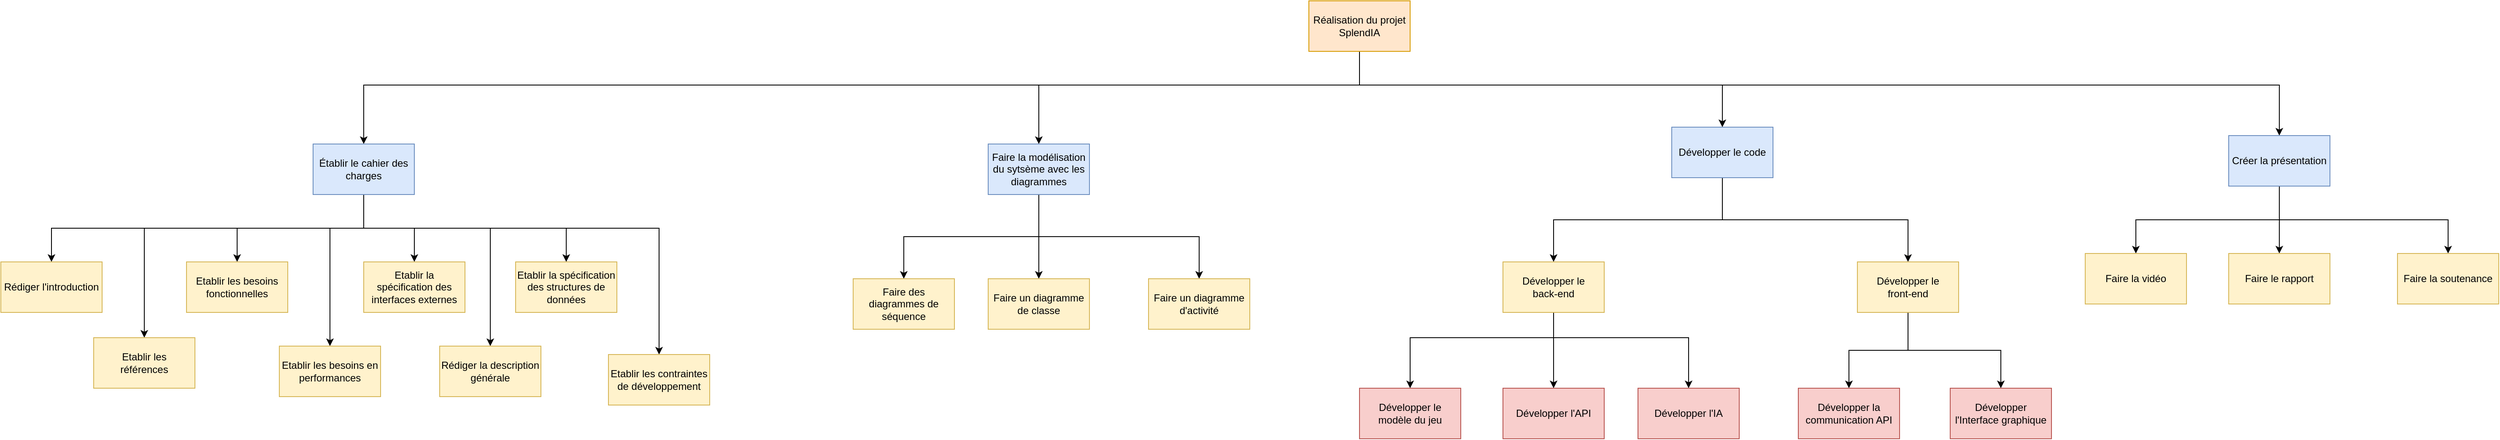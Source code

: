 <mxfile version="21.2.9" type="google">
  <diagram name="Page-1" id="pfJhZ45nwj9HdL1E66qb">
    <mxGraphModel dx="3088" dy="796" grid="1" gridSize="10" guides="1" tooltips="1" connect="1" arrows="1" fold="1" page="1" pageScale="1" pageWidth="827" pageHeight="1169" math="0" shadow="0">
      <root>
        <mxCell id="0" />
        <mxCell id="1" parent="0" />
        <mxCell id="ok56HpgqGTKrqVpokNMX-78" style="edgeStyle=orthogonalEdgeStyle;rounded=0;orthogonalLoop=1;jettySize=auto;html=1;" parent="1" source="ok56HpgqGTKrqVpokNMX-1" target="ok56HpgqGTKrqVpokNMX-3" edge="1">
          <mxGeometry relative="1" as="geometry">
            <Array as="points">
              <mxPoint x="520" y="160" />
              <mxPoint x="140" y="160" />
            </Array>
          </mxGeometry>
        </mxCell>
        <mxCell id="ok56HpgqGTKrqVpokNMX-79" style="edgeStyle=orthogonalEdgeStyle;rounded=0;orthogonalLoop=1;jettySize=auto;html=1;entryX=0.5;entryY=0;entryDx=0;entryDy=0;" parent="1" source="ok56HpgqGTKrqVpokNMX-1" target="ok56HpgqGTKrqVpokNMX-4" edge="1">
          <mxGeometry relative="1" as="geometry">
            <Array as="points">
              <mxPoint x="520" y="160" />
              <mxPoint x="950" y="160" />
            </Array>
          </mxGeometry>
        </mxCell>
        <mxCell id="ok56HpgqGTKrqVpokNMX-80" style="edgeStyle=orthogonalEdgeStyle;rounded=0;orthogonalLoop=1;jettySize=auto;html=1;" parent="1" source="ok56HpgqGTKrqVpokNMX-1" target="ok56HpgqGTKrqVpokNMX-2" edge="1">
          <mxGeometry relative="1" as="geometry">
            <Array as="points">
              <mxPoint x="520" y="160" />
              <mxPoint x="-660" y="160" />
            </Array>
          </mxGeometry>
        </mxCell>
        <mxCell id="ok56HpgqGTKrqVpokNMX-81" style="edgeStyle=orthogonalEdgeStyle;rounded=0;orthogonalLoop=1;jettySize=auto;html=1;entryX=0.5;entryY=0;entryDx=0;entryDy=0;" parent="1" source="ok56HpgqGTKrqVpokNMX-1" target="ok56HpgqGTKrqVpokNMX-5" edge="1">
          <mxGeometry relative="1" as="geometry">
            <Array as="points">
              <mxPoint x="520" y="160" />
              <mxPoint x="1610" y="160" />
            </Array>
          </mxGeometry>
        </mxCell>
        <mxCell id="ok56HpgqGTKrqVpokNMX-1" value="Réalisation du projet SplendIA" style="rounded=0;whiteSpace=wrap;html=1;fillColor=#ffe6cc;strokeColor=#d79b00;" parent="1" vertex="1">
          <mxGeometry x="460" y="60" width="120" height="60" as="geometry" />
        </mxCell>
        <mxCell id="ok56HpgqGTKrqVpokNMX-47" style="edgeStyle=orthogonalEdgeStyle;rounded=0;orthogonalLoop=1;jettySize=auto;html=1;exitX=0.5;exitY=1;exitDx=0;exitDy=0;" parent="1" source="ok56HpgqGTKrqVpokNMX-2" target="ok56HpgqGTKrqVpokNMX-6" edge="1">
          <mxGeometry relative="1" as="geometry" />
        </mxCell>
        <mxCell id="ok56HpgqGTKrqVpokNMX-48" style="edgeStyle=orthogonalEdgeStyle;rounded=0;orthogonalLoop=1;jettySize=auto;html=1;entryX=0.5;entryY=0;entryDx=0;entryDy=0;exitX=0.5;exitY=1;exitDx=0;exitDy=0;" parent="1" source="ok56HpgqGTKrqVpokNMX-2" target="ok56HpgqGTKrqVpokNMX-13" edge="1">
          <mxGeometry relative="1" as="geometry">
            <Array as="points">
              <mxPoint x="-660" y="330" />
              <mxPoint x="-920" y="330" />
            </Array>
          </mxGeometry>
        </mxCell>
        <mxCell id="ok56HpgqGTKrqVpokNMX-49" style="edgeStyle=orthogonalEdgeStyle;rounded=0;orthogonalLoop=1;jettySize=auto;html=1;entryX=0.5;entryY=0;entryDx=0;entryDy=0;exitX=0.5;exitY=1;exitDx=0;exitDy=0;" parent="1" source="ok56HpgqGTKrqVpokNMX-2" target="ok56HpgqGTKrqVpokNMX-8" edge="1">
          <mxGeometry relative="1" as="geometry" />
        </mxCell>
        <mxCell id="ok56HpgqGTKrqVpokNMX-51" style="edgeStyle=orthogonalEdgeStyle;rounded=0;orthogonalLoop=1;jettySize=auto;html=1;entryX=0.5;entryY=0;entryDx=0;entryDy=0;" parent="1" source="ok56HpgqGTKrqVpokNMX-2" target="ok56HpgqGTKrqVpokNMX-10" edge="1">
          <mxGeometry relative="1" as="geometry">
            <Array as="points">
              <mxPoint x="-660" y="330" />
              <mxPoint x="-600" y="330" />
            </Array>
          </mxGeometry>
        </mxCell>
        <mxCell id="ok56HpgqGTKrqVpokNMX-53" style="edgeStyle=orthogonalEdgeStyle;rounded=0;orthogonalLoop=1;jettySize=auto;html=1;exitX=0.5;exitY=1;exitDx=0;exitDy=0;" parent="1" source="ok56HpgqGTKrqVpokNMX-2" target="ok56HpgqGTKrqVpokNMX-7" edge="1">
          <mxGeometry relative="1" as="geometry">
            <Array as="points">
              <mxPoint x="-660" y="330" />
              <mxPoint x="-510" y="330" />
            </Array>
          </mxGeometry>
        </mxCell>
        <mxCell id="ok56HpgqGTKrqVpokNMX-54" style="edgeStyle=orthogonalEdgeStyle;rounded=0;orthogonalLoop=1;jettySize=auto;html=1;entryX=0.5;entryY=0;entryDx=0;entryDy=0;exitX=0.5;exitY=1;exitDx=0;exitDy=0;" parent="1" source="ok56HpgqGTKrqVpokNMX-2" target="ok56HpgqGTKrqVpokNMX-9" edge="1">
          <mxGeometry relative="1" as="geometry" />
        </mxCell>
        <mxCell id="ok56HpgqGTKrqVpokNMX-55" style="edgeStyle=orthogonalEdgeStyle;rounded=0;orthogonalLoop=1;jettySize=auto;html=1;exitX=0.5;exitY=1;exitDx=0;exitDy=0;" parent="1" source="ok56HpgqGTKrqVpokNMX-2" target="ok56HpgqGTKrqVpokNMX-12" edge="1">
          <mxGeometry relative="1" as="geometry">
            <Array as="points">
              <mxPoint x="-660" y="330" />
              <mxPoint x="-310" y="330" />
            </Array>
          </mxGeometry>
        </mxCell>
        <mxCell id="ok56HpgqGTKrqVpokNMX-58" style="edgeStyle=orthogonalEdgeStyle;rounded=0;orthogonalLoop=1;jettySize=auto;html=1;entryX=0.5;entryY=0;entryDx=0;entryDy=0;" parent="1" source="ok56HpgqGTKrqVpokNMX-2" target="ok56HpgqGTKrqVpokNMX-11" edge="1">
          <mxGeometry relative="1" as="geometry">
            <Array as="points">
              <mxPoint x="-660" y="330" />
              <mxPoint x="-700" y="330" />
            </Array>
          </mxGeometry>
        </mxCell>
        <mxCell id="ok56HpgqGTKrqVpokNMX-2" value="Établir le cahier des charges" style="rounded=0;whiteSpace=wrap;html=1;fillColor=#dae8fc;strokeColor=#6c8ebf;" parent="1" vertex="1">
          <mxGeometry x="-720" y="230" width="120" height="60" as="geometry" />
        </mxCell>
        <mxCell id="ok56HpgqGTKrqVpokNMX-60" style="edgeStyle=orthogonalEdgeStyle;rounded=0;orthogonalLoop=1;jettySize=auto;html=1;exitX=0.5;exitY=1;exitDx=0;exitDy=0;" parent="1" source="ok56HpgqGTKrqVpokNMX-3" target="ok56HpgqGTKrqVpokNMX-14" edge="1">
          <mxGeometry relative="1" as="geometry" />
        </mxCell>
        <mxCell id="ok56HpgqGTKrqVpokNMX-61" style="edgeStyle=orthogonalEdgeStyle;rounded=0;orthogonalLoop=1;jettySize=auto;html=1;" parent="1" source="ok56HpgqGTKrqVpokNMX-3" target="ok56HpgqGTKrqVpokNMX-15" edge="1">
          <mxGeometry relative="1" as="geometry" />
        </mxCell>
        <mxCell id="ok56HpgqGTKrqVpokNMX-62" style="edgeStyle=orthogonalEdgeStyle;rounded=0;orthogonalLoop=1;jettySize=auto;html=1;exitX=0.5;exitY=1;exitDx=0;exitDy=0;" parent="1" source="ok56HpgqGTKrqVpokNMX-3" target="ok56HpgqGTKrqVpokNMX-16" edge="1">
          <mxGeometry relative="1" as="geometry" />
        </mxCell>
        <mxCell id="ok56HpgqGTKrqVpokNMX-3" value="Faire la modélisation du sytsème avec les diagrammes" style="rounded=0;whiteSpace=wrap;html=1;fillColor=#dae8fc;strokeColor=#6c8ebf;" parent="1" vertex="1">
          <mxGeometry x="80" y="230" width="120" height="60" as="geometry" />
        </mxCell>
        <mxCell id="ok56HpgqGTKrqVpokNMX-64" style="edgeStyle=orthogonalEdgeStyle;rounded=0;orthogonalLoop=1;jettySize=auto;html=1;entryX=0.5;entryY=0;entryDx=0;entryDy=0;" parent="1" source="ok56HpgqGTKrqVpokNMX-4" target="ok56HpgqGTKrqVpokNMX-18" edge="1">
          <mxGeometry relative="1" as="geometry">
            <Array as="points">
              <mxPoint x="950" y="320" />
              <mxPoint x="750" y="320" />
            </Array>
          </mxGeometry>
        </mxCell>
        <mxCell id="ok56HpgqGTKrqVpokNMX-65" style="edgeStyle=orthogonalEdgeStyle;rounded=0;orthogonalLoop=1;jettySize=auto;html=1;entryX=0.5;entryY=0;entryDx=0;entryDy=0;" parent="1" source="ok56HpgqGTKrqVpokNMX-4" target="ok56HpgqGTKrqVpokNMX-19" edge="1">
          <mxGeometry relative="1" as="geometry">
            <Array as="points">
              <mxPoint x="950" y="320" />
              <mxPoint x="1170" y="320" />
            </Array>
          </mxGeometry>
        </mxCell>
        <mxCell id="ok56HpgqGTKrqVpokNMX-4" value="Développer le code" style="rounded=0;whiteSpace=wrap;html=1;fillColor=#dae8fc;strokeColor=#6c8ebf;" parent="1" vertex="1">
          <mxGeometry x="890" y="210" width="120" height="60" as="geometry" />
        </mxCell>
        <mxCell id="ok56HpgqGTKrqVpokNMX-74" style="edgeStyle=orthogonalEdgeStyle;rounded=0;orthogonalLoop=1;jettySize=auto;html=1;entryX=0.5;entryY=0;entryDx=0;entryDy=0;" parent="1" source="ok56HpgqGTKrqVpokNMX-5" target="ok56HpgqGTKrqVpokNMX-26" edge="1">
          <mxGeometry relative="1" as="geometry">
            <Array as="points">
              <mxPoint x="1610" y="320" />
              <mxPoint x="1440" y="320" />
            </Array>
          </mxGeometry>
        </mxCell>
        <mxCell id="ok56HpgqGTKrqVpokNMX-75" style="edgeStyle=orthogonalEdgeStyle;rounded=0;orthogonalLoop=1;jettySize=auto;html=1;entryX=0.5;entryY=0;entryDx=0;entryDy=0;" parent="1" source="ok56HpgqGTKrqVpokNMX-5" target="ok56HpgqGTKrqVpokNMX-25" edge="1">
          <mxGeometry relative="1" as="geometry" />
        </mxCell>
        <mxCell id="ok56HpgqGTKrqVpokNMX-76" style="edgeStyle=orthogonalEdgeStyle;rounded=0;orthogonalLoop=1;jettySize=auto;html=1;entryX=0.5;entryY=0;entryDx=0;entryDy=0;" parent="1" source="ok56HpgqGTKrqVpokNMX-5" target="ok56HpgqGTKrqVpokNMX-27" edge="1">
          <mxGeometry relative="1" as="geometry">
            <Array as="points">
              <mxPoint x="1610" y="320" />
              <mxPoint x="1810" y="320" />
            </Array>
          </mxGeometry>
        </mxCell>
        <mxCell id="ok56HpgqGTKrqVpokNMX-5" value="Créer la présentation" style="rounded=0;whiteSpace=wrap;html=1;fillColor=#dae8fc;strokeColor=#6c8ebf;" parent="1" vertex="1">
          <mxGeometry x="1550" y="220" width="120" height="60" as="geometry" />
        </mxCell>
        <mxCell id="ok56HpgqGTKrqVpokNMX-6" value="Introduction" style="rounded=0;whiteSpace=wrap;html=1;" parent="1" vertex="1">
          <mxGeometry x="-1090" y="370" width="120" height="60" as="geometry" />
        </mxCell>
        <mxCell id="ok56HpgqGTKrqVpokNMX-7" value="Description générale" style="rounded=0;whiteSpace=wrap;html=1;" parent="1" vertex="1">
          <mxGeometry x="-570" y="470" width="120" height="60" as="geometry" />
        </mxCell>
        <mxCell id="ok56HpgqGTKrqVpokNMX-8" value="Besoins fonctionneles" style="rounded=0;whiteSpace=wrap;html=1;" parent="1" vertex="1">
          <mxGeometry x="-870" y="370" width="120" height="60" as="geometry" />
        </mxCell>
        <mxCell id="ok56HpgqGTKrqVpokNMX-9" value="Spécification des structures de données" style="rounded=0;whiteSpace=wrap;html=1;" parent="1" vertex="1">
          <mxGeometry x="-480" y="370" width="120" height="60" as="geometry" />
        </mxCell>
        <mxCell id="ok56HpgqGTKrqVpokNMX-10" value="Spécification des interfaces externes" style="rounded=0;whiteSpace=wrap;html=1;" parent="1" vertex="1">
          <mxGeometry x="-660" y="370" width="120" height="60" as="geometry" />
        </mxCell>
        <mxCell id="ok56HpgqGTKrqVpokNMX-11" value="Besoin en performances" style="rounded=0;whiteSpace=wrap;html=1;" parent="1" vertex="1">
          <mxGeometry x="-760" y="470" width="120" height="60" as="geometry" />
        </mxCell>
        <mxCell id="ok56HpgqGTKrqVpokNMX-12" value="Contraintes de dévelopement" style="rounded=0;whiteSpace=wrap;html=1;" parent="1" vertex="1">
          <mxGeometry x="-370" y="480" width="120" height="60" as="geometry" />
        </mxCell>
        <mxCell id="ok56HpgqGTKrqVpokNMX-13" value="Références" style="rounded=0;whiteSpace=wrap;html=1;" parent="1" vertex="1">
          <mxGeometry x="-980" y="460" width="120" height="60" as="geometry" />
        </mxCell>
        <mxCell id="ok56HpgqGTKrqVpokNMX-14" value="Diagrammes de séquence" style="rounded=0;whiteSpace=wrap;html=1;" parent="1" vertex="1">
          <mxGeometry x="-80" y="390" width="120" height="60" as="geometry" />
        </mxCell>
        <mxCell id="ok56HpgqGTKrqVpokNMX-15" value="Diagramme de classe" style="rounded=0;whiteSpace=wrap;html=1;" parent="1" vertex="1">
          <mxGeometry x="80" y="390" width="120" height="60" as="geometry" />
        </mxCell>
        <mxCell id="ok56HpgqGTKrqVpokNMX-16" value="Faire un diagramme d&#39;activité" style="rounded=0;whiteSpace=wrap;html=1;fillColor=#fff2cc;strokeColor=#d6b656;" parent="1" vertex="1">
          <mxGeometry x="270" y="390" width="120" height="60" as="geometry" />
        </mxCell>
        <mxCell id="ok56HpgqGTKrqVpokNMX-66" style="edgeStyle=orthogonalEdgeStyle;rounded=0;orthogonalLoop=1;jettySize=auto;html=1;" parent="1" source="ok56HpgqGTKrqVpokNMX-18" target="ok56HpgqGTKrqVpokNMX-20" edge="1">
          <mxGeometry relative="1" as="geometry">
            <Array as="points">
              <mxPoint x="750" y="460" />
              <mxPoint x="580" y="460" />
            </Array>
          </mxGeometry>
        </mxCell>
        <mxCell id="ok56HpgqGTKrqVpokNMX-69" style="edgeStyle=orthogonalEdgeStyle;rounded=0;orthogonalLoop=1;jettySize=auto;html=1;entryX=0.5;entryY=0;entryDx=0;entryDy=0;" parent="1" source="ok56HpgqGTKrqVpokNMX-18" target="ok56HpgqGTKrqVpokNMX-22" edge="1">
          <mxGeometry relative="1" as="geometry" />
        </mxCell>
        <mxCell id="ok56HpgqGTKrqVpokNMX-70" style="edgeStyle=orthogonalEdgeStyle;rounded=0;orthogonalLoop=1;jettySize=auto;html=1;entryX=0.5;entryY=0;entryDx=0;entryDy=0;" parent="1" source="ok56HpgqGTKrqVpokNMX-18" target="ok56HpgqGTKrqVpokNMX-21" edge="1">
          <mxGeometry relative="1" as="geometry">
            <Array as="points">
              <mxPoint x="750" y="460" />
              <mxPoint x="910" y="460" />
              <mxPoint x="910" y="520" />
            </Array>
          </mxGeometry>
        </mxCell>
        <mxCell id="ok56HpgqGTKrqVpokNMX-18" value="Développer le &lt;br&gt;back-end" style="rounded=0;whiteSpace=wrap;html=1;fillColor=#fff2cc;strokeColor=#d6b656;" parent="1" vertex="1">
          <mxGeometry x="690" y="370" width="120" height="60" as="geometry" />
        </mxCell>
        <mxCell id="ok56HpgqGTKrqVpokNMX-72" style="edgeStyle=orthogonalEdgeStyle;rounded=0;orthogonalLoop=1;jettySize=auto;html=1;entryX=0.5;entryY=0;entryDx=0;entryDy=0;" parent="1" source="ok56HpgqGTKrqVpokNMX-19" target="ok56HpgqGTKrqVpokNMX-23" edge="1">
          <mxGeometry relative="1" as="geometry" />
        </mxCell>
        <mxCell id="ok56HpgqGTKrqVpokNMX-73" style="edgeStyle=orthogonalEdgeStyle;rounded=0;orthogonalLoop=1;jettySize=auto;html=1;" parent="1" source="ok56HpgqGTKrqVpokNMX-19" target="ok56HpgqGTKrqVpokNMX-24" edge="1">
          <mxGeometry relative="1" as="geometry" />
        </mxCell>
        <mxCell id="ok56HpgqGTKrqVpokNMX-19" value="Développer le &lt;br&gt;front-end" style="rounded=0;whiteSpace=wrap;html=1;fillColor=#fff2cc;strokeColor=#d6b656;" parent="1" vertex="1">
          <mxGeometry x="1110" y="370" width="120" height="60" as="geometry" />
        </mxCell>
        <mxCell id="ok56HpgqGTKrqVpokNMX-20" value="Développer le&lt;br&gt;modèle du jeu" style="rounded=0;whiteSpace=wrap;html=1;fillColor=#f8cecc;strokeColor=#b85450;" parent="1" vertex="1">
          <mxGeometry x="520" y="520" width="120" height="60" as="geometry" />
        </mxCell>
        <mxCell id="ok56HpgqGTKrqVpokNMX-21" value="Développer l&#39;IA" style="rounded=0;whiteSpace=wrap;html=1;fillColor=#f8cecc;strokeColor=#b85450;" parent="1" vertex="1">
          <mxGeometry x="850" y="520" width="120" height="60" as="geometry" />
        </mxCell>
        <mxCell id="ok56HpgqGTKrqVpokNMX-22" value="Développer l&#39;API" style="rounded=0;whiteSpace=wrap;html=1;fillColor=#f8cecc;strokeColor=#b85450;" parent="1" vertex="1">
          <mxGeometry x="690" y="520" width="120" height="60" as="geometry" />
        </mxCell>
        <mxCell id="ok56HpgqGTKrqVpokNMX-23" value="Développer&amp;nbsp;la communication API" style="rounded=0;whiteSpace=wrap;html=1;fillColor=#f8cecc;strokeColor=#b85450;" parent="1" vertex="1">
          <mxGeometry x="1040" y="520" width="120" height="60" as="geometry" />
        </mxCell>
        <mxCell id="ok56HpgqGTKrqVpokNMX-24" value="Développer &lt;br&gt;l&#39;Interface graphique" style="rounded=0;whiteSpace=wrap;html=1;fillColor=#f8cecc;strokeColor=#b85450;" parent="1" vertex="1">
          <mxGeometry x="1220" y="520" width="120" height="60" as="geometry" />
        </mxCell>
        <mxCell id="ok56HpgqGTKrqVpokNMX-25" value="Faire le rapport" style="rounded=0;whiteSpace=wrap;html=1;fillColor=#fff2cc;strokeColor=#d6b656;" parent="1" vertex="1">
          <mxGeometry x="1550" y="360" width="120" height="60" as="geometry" />
        </mxCell>
        <mxCell id="ok56HpgqGTKrqVpokNMX-26" value="Faire la vidéo" style="rounded=0;whiteSpace=wrap;html=1;fillColor=#fff2cc;strokeColor=#d6b656;" parent="1" vertex="1">
          <mxGeometry x="1380" y="360" width="120" height="60" as="geometry" />
        </mxCell>
        <mxCell id="ok56HpgqGTKrqVpokNMX-27" value="Faire la soutenance" style="rounded=0;whiteSpace=wrap;html=1;fillColor=#fff2cc;strokeColor=#d6b656;" parent="1" vertex="1">
          <mxGeometry x="1750" y="360" width="120" height="60" as="geometry" />
        </mxCell>
        <mxCell id="ok56HpgqGTKrqVpokNMX-82" value="Introduction" style="rounded=0;whiteSpace=wrap;html=1;" parent="1" vertex="1">
          <mxGeometry x="-1090" y="370" width="120" height="60" as="geometry" />
        </mxCell>
        <mxCell id="ok56HpgqGTKrqVpokNMX-83" value="Références" style="rounded=0;whiteSpace=wrap;html=1;" parent="1" vertex="1">
          <mxGeometry x="-980" y="460" width="120" height="60" as="geometry" />
        </mxCell>
        <mxCell id="ok56HpgqGTKrqVpokNMX-84" value="Besoins fonctionneles" style="rounded=0;whiteSpace=wrap;html=1;" parent="1" vertex="1">
          <mxGeometry x="-870" y="370" width="120" height="60" as="geometry" />
        </mxCell>
        <mxCell id="ok56HpgqGTKrqVpokNMX-85" value="Besoin en performances" style="rounded=0;whiteSpace=wrap;html=1;" parent="1" vertex="1">
          <mxGeometry x="-760" y="470" width="120" height="60" as="geometry" />
        </mxCell>
        <mxCell id="ok56HpgqGTKrqVpokNMX-86" value="Spécification des interfaces externes" style="rounded=0;whiteSpace=wrap;html=1;" parent="1" vertex="1">
          <mxGeometry x="-660" y="370" width="120" height="60" as="geometry" />
        </mxCell>
        <mxCell id="ok56HpgqGTKrqVpokNMX-87" value="Description générale" style="rounded=0;whiteSpace=wrap;html=1;" parent="1" vertex="1">
          <mxGeometry x="-570" y="470" width="120" height="60" as="geometry" />
        </mxCell>
        <mxCell id="ok56HpgqGTKrqVpokNMX-88" value="Spécification des structures de données" style="rounded=0;whiteSpace=wrap;html=1;" parent="1" vertex="1">
          <mxGeometry x="-480" y="370" width="120" height="60" as="geometry" />
        </mxCell>
        <mxCell id="ok56HpgqGTKrqVpokNMX-89" value="Contraintes de dévelopement" style="rounded=0;whiteSpace=wrap;html=1;" parent="1" vertex="1">
          <mxGeometry x="-370" y="480" width="120" height="60" as="geometry" />
        </mxCell>
        <mxCell id="ok56HpgqGTKrqVpokNMX-90" value="Diagrammes de séquence" style="rounded=0;whiteSpace=wrap;html=1;" parent="1" vertex="1">
          <mxGeometry x="-80" y="390" width="120" height="60" as="geometry" />
        </mxCell>
        <mxCell id="ok56HpgqGTKrqVpokNMX-91" value="Diagramme de classe" style="rounded=0;whiteSpace=wrap;html=1;" parent="1" vertex="1">
          <mxGeometry x="80" y="390" width="120" height="60" as="geometry" />
        </mxCell>
        <mxCell id="ok56HpgqGTKrqVpokNMX-92" value="Introduction" style="rounded=0;whiteSpace=wrap;html=1;" parent="1" vertex="1">
          <mxGeometry x="-1090" y="370" width="120" height="60" as="geometry" />
        </mxCell>
        <mxCell id="ok56HpgqGTKrqVpokNMX-93" value="Références" style="rounded=0;whiteSpace=wrap;html=1;" parent="1" vertex="1">
          <mxGeometry x="-980" y="460" width="120" height="60" as="geometry" />
        </mxCell>
        <mxCell id="ok56HpgqGTKrqVpokNMX-94" value="Besoins fonctionneles" style="rounded=0;whiteSpace=wrap;html=1;" parent="1" vertex="1">
          <mxGeometry x="-870" y="370" width="120" height="60" as="geometry" />
        </mxCell>
        <mxCell id="ok56HpgqGTKrqVpokNMX-95" value="Besoin en performances" style="rounded=0;whiteSpace=wrap;html=1;" parent="1" vertex="1">
          <mxGeometry x="-760" y="470" width="120" height="60" as="geometry" />
        </mxCell>
        <mxCell id="ok56HpgqGTKrqVpokNMX-96" value="Spécification des interfaces externes" style="rounded=0;whiteSpace=wrap;html=1;" parent="1" vertex="1">
          <mxGeometry x="-660" y="370" width="120" height="60" as="geometry" />
        </mxCell>
        <mxCell id="ok56HpgqGTKrqVpokNMX-97" value="Description générale" style="rounded=0;whiteSpace=wrap;html=1;" parent="1" vertex="1">
          <mxGeometry x="-570" y="470" width="120" height="60" as="geometry" />
        </mxCell>
        <mxCell id="ok56HpgqGTKrqVpokNMX-98" value="Spécification des structures de données" style="rounded=0;whiteSpace=wrap;html=1;" parent="1" vertex="1">
          <mxGeometry x="-480" y="370" width="120" height="60" as="geometry" />
        </mxCell>
        <mxCell id="ok56HpgqGTKrqVpokNMX-99" value="Contraintes de dévelopement" style="rounded=0;whiteSpace=wrap;html=1;" parent="1" vertex="1">
          <mxGeometry x="-370" y="480" width="120" height="60" as="geometry" />
        </mxCell>
        <mxCell id="ok56HpgqGTKrqVpokNMX-100" value="Diagrammes de séquence" style="rounded=0;whiteSpace=wrap;html=1;" parent="1" vertex="1">
          <mxGeometry x="-80" y="390" width="120" height="60" as="geometry" />
        </mxCell>
        <mxCell id="ok56HpgqGTKrqVpokNMX-101" value="Diagramme de classe" style="rounded=0;whiteSpace=wrap;html=1;" parent="1" vertex="1">
          <mxGeometry x="80" y="390" width="120" height="60" as="geometry" />
        </mxCell>
        <mxCell id="ok56HpgqGTKrqVpokNMX-102" value="Rédiger l&#39;introduction" style="rounded=0;whiteSpace=wrap;html=1;fillColor=#fff2cc;strokeColor=#d6b656;" parent="1" vertex="1">
          <mxGeometry x="-1090" y="370" width="120" height="60" as="geometry" />
        </mxCell>
        <mxCell id="ok56HpgqGTKrqVpokNMX-103" value="Etablir les &lt;br&gt;références" style="rounded=0;whiteSpace=wrap;html=1;fillColor=#fff2cc;strokeColor=#d6b656;" parent="1" vertex="1">
          <mxGeometry x="-980" y="460" width="120" height="60" as="geometry" />
        </mxCell>
        <mxCell id="ok56HpgqGTKrqVpokNMX-104" value="Etablir les besoins fonctionnelles" style="rounded=0;whiteSpace=wrap;html=1;fillColor=#fff2cc;strokeColor=#d6b656;" parent="1" vertex="1">
          <mxGeometry x="-870" y="370" width="120" height="60" as="geometry" />
        </mxCell>
        <mxCell id="ok56HpgqGTKrqVpokNMX-105" value="Etablir les besoins en performances" style="rounded=0;whiteSpace=wrap;html=1;fillColor=#fff2cc;strokeColor=#d6b656;" parent="1" vertex="1">
          <mxGeometry x="-760" y="470" width="120" height="60" as="geometry" />
        </mxCell>
        <mxCell id="ok56HpgqGTKrqVpokNMX-106" value="Etablir la spécification&amp;nbsp;des interfaces externes" style="rounded=0;whiteSpace=wrap;html=1;fillColor=#fff2cc;strokeColor=#d6b656;" parent="1" vertex="1">
          <mxGeometry x="-660" y="370" width="120" height="60" as="geometry" />
        </mxCell>
        <mxCell id="ok56HpgqGTKrqVpokNMX-107" value="Rédiger la description générale" style="rounded=0;whiteSpace=wrap;html=1;fillColor=#fff2cc;strokeColor=#d6b656;" parent="1" vertex="1">
          <mxGeometry x="-570" y="470" width="120" height="60" as="geometry" />
        </mxCell>
        <mxCell id="ok56HpgqGTKrqVpokNMX-108" value="Etablir la spécification des structures de données" style="rounded=0;whiteSpace=wrap;html=1;fillColor=#fff2cc;strokeColor=#d6b656;" parent="1" vertex="1">
          <mxGeometry x="-480" y="370" width="120" height="60" as="geometry" />
        </mxCell>
        <mxCell id="ok56HpgqGTKrqVpokNMX-109" value="Etablir les contraintes de développement" style="rounded=0;whiteSpace=wrap;html=1;fillColor=#fff2cc;strokeColor=#d6b656;" parent="1" vertex="1">
          <mxGeometry x="-370" y="480" width="120" height="60" as="geometry" />
        </mxCell>
        <mxCell id="ok56HpgqGTKrqVpokNMX-110" value="Faire des diagrammes de séquence" style="rounded=0;whiteSpace=wrap;html=1;fillColor=#fff2cc;strokeColor=#d6b656;" parent="1" vertex="1">
          <mxGeometry x="-80" y="390" width="120" height="60" as="geometry" />
        </mxCell>
        <mxCell id="ok56HpgqGTKrqVpokNMX-111" value="Faire un diagramme de classe" style="rounded=0;whiteSpace=wrap;html=1;fillColor=#fff2cc;strokeColor=#d6b656;" parent="1" vertex="1">
          <mxGeometry x="80" y="390" width="120" height="60" as="geometry" />
        </mxCell>
        <mxCell id="GZkvch0zfj_nHqOzqDj9-1" value="&amp;nbsp;" style="text;whiteSpace=wrap;html=1;" parent="1" vertex="1">
          <mxGeometry x="-110" y="310" width="40" height="40" as="geometry" />
        </mxCell>
      </root>
    </mxGraphModel>
  </diagram>
</mxfile>
